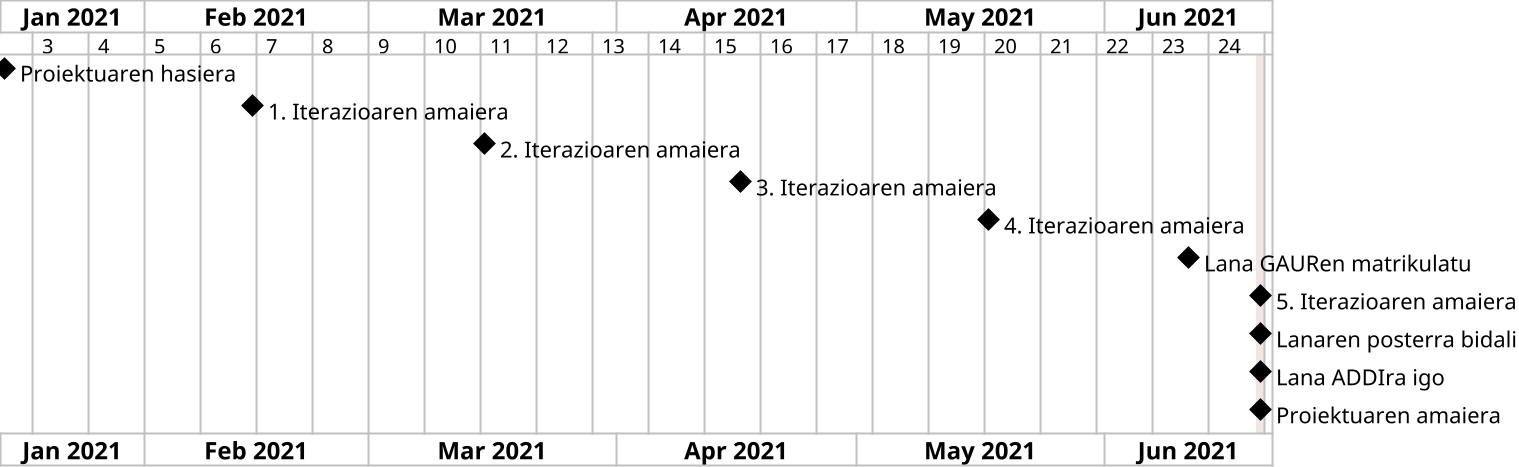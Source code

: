 @startgantt Milestones_1
scale 2
printscale weekly

project starts the 2021/01/14
2021/06/20 is closed

[Proiektuaren hasiera] happens 2021/01/14
[1. Iterazioaren amaiera] happens 2021/02/14
[2. Iterazioaren amaiera] happens 2021/03/15
[3. Iterazioaren amaiera] happens 2021/04/16
[4. Iterazioaren amaiera] happens 2021/05/17
[Lana GAURen matrikulatu] happens 2021/06/11
[5. Iterazioaren amaiera] happens 2021/06/20
[Lanaren posterra bidali] happens 2021/06/20
[Lana ADDIra igo] happens 2021/06/20
[Proiektuaren amaiera] happens 2021/06/20
@endgantt